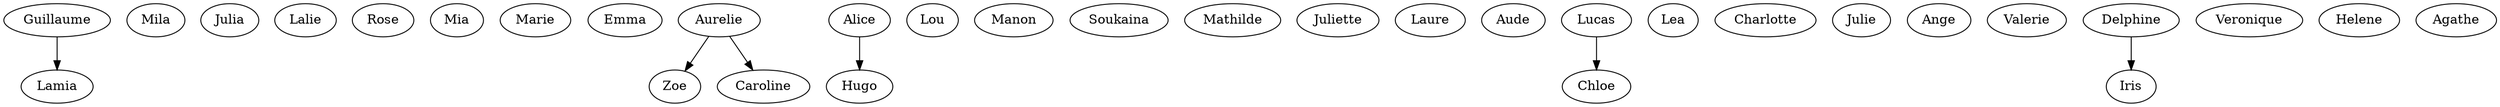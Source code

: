 strict digraph G {
  Lamia;
  Mila;
  Julia;
  Lalie;
  Rose;
  Lamia;
  Guillaume;
  Mia;
  Marie;
  Emma;
  Aurelie;
  Alice;
  Zoe;
  Lamia;
  Emma;
  Caroline;
  Lou;
  Aurelie;
  Lamia;
  Manon;
  Soukaina;
  Lamia;
  Mathilde;
  Juliette;
  Laure;
  Aude;
  Juliette;
  Lucas;
  Manon;
  Aurelie;
  Lea;
  Emma;
  Charlotte;
  Chloe;
  Rose;
  Aude;
  Mathilde;
  Alice;
  Lamia;
  Julie;
  Lalie;
  Zoe;
  Ange;
  Juliette;
  Julie;
  Valerie;
  Hugo;
  Iris;
  Veronique;
  Delphine;
  Helene;
  Mia;
  Mathilde;
  Mila;
  Agathe;
  Charlotte;
  Marie;
  Guillaume -> Lamia;
  Aurelie -> Zoe;
  Aurelie -> Caroline;
  Lucas -> Chloe;
  Alice -> Hugo;
  Delphine -> Iris;
}
